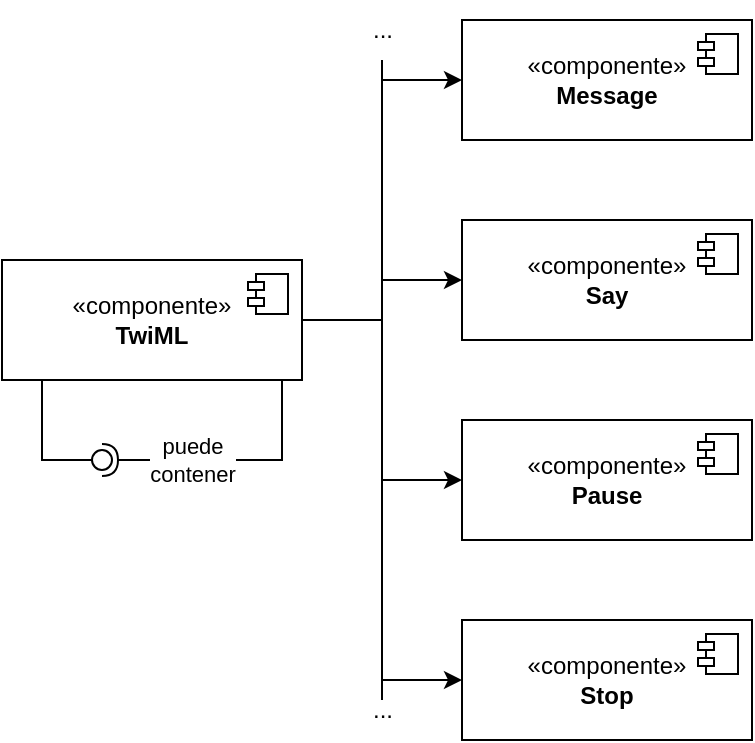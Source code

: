 <mxfile version="23.1.5" type="device">
  <diagram id="STEBfEphsbRQPfoHGECy" name="Página-1">
    <mxGraphModel dx="989" dy="578" grid="1" gridSize="10" guides="1" tooltips="1" connect="1" arrows="1" fold="1" page="1" pageScale="1" pageWidth="827" pageHeight="1169" math="0" shadow="0">
      <root>
        <mxCell id="0" />
        <mxCell id="1" parent="0" />
        <mxCell id="hQvGvdslbpYfb55w5hF3-105" value="«componente»&lt;br&gt;&lt;b&gt;TwiML&lt;/b&gt;" style="html=1;dropTarget=0;whiteSpace=wrap;" parent="1" vertex="1">
          <mxGeometry x="160" y="350" width="150" height="60" as="geometry" />
        </mxCell>
        <mxCell id="hQvGvdslbpYfb55w5hF3-106" value="" style="shape=module;jettyWidth=8;jettyHeight=4;" parent="hQvGvdslbpYfb55w5hF3-105" vertex="1">
          <mxGeometry x="1" width="20" height="20" relative="1" as="geometry">
            <mxPoint x="-27" y="7" as="offset" />
          </mxGeometry>
        </mxCell>
        <mxCell id="ky7jyVpQbeYRh609giS2-1" value="«componente»&lt;br&gt;&lt;b&gt;Message&lt;/b&gt;" style="html=1;dropTarget=0;whiteSpace=wrap;" vertex="1" parent="1">
          <mxGeometry x="390" y="230" width="145" height="60" as="geometry" />
        </mxCell>
        <mxCell id="ky7jyVpQbeYRh609giS2-2" value="" style="shape=module;jettyWidth=8;jettyHeight=4;" vertex="1" parent="ky7jyVpQbeYRh609giS2-1">
          <mxGeometry x="1" width="20" height="20" relative="1" as="geometry">
            <mxPoint x="-27" y="7" as="offset" />
          </mxGeometry>
        </mxCell>
        <mxCell id="ky7jyVpQbeYRh609giS2-3" value="" style="endArrow=classic;html=1;rounded=0;entryX=0;entryY=0.5;entryDx=0;entryDy=0;" edge="1" parent="1" target="ky7jyVpQbeYRh609giS2-1">
          <mxGeometry width="50" height="50" relative="1" as="geometry">
            <mxPoint x="350" y="260" as="sourcePoint" />
            <mxPoint x="400" y="370" as="targetPoint" />
          </mxGeometry>
        </mxCell>
        <mxCell id="ky7jyVpQbeYRh609giS2-4" value="«componente»&lt;br&gt;&lt;b&gt;Say&lt;/b&gt;" style="html=1;dropTarget=0;whiteSpace=wrap;" vertex="1" parent="1">
          <mxGeometry x="390" y="330" width="145" height="60" as="geometry" />
        </mxCell>
        <mxCell id="ky7jyVpQbeYRh609giS2-5" value="" style="shape=module;jettyWidth=8;jettyHeight=4;" vertex="1" parent="ky7jyVpQbeYRh609giS2-4">
          <mxGeometry x="1" width="20" height="20" relative="1" as="geometry">
            <mxPoint x="-27" y="7" as="offset" />
          </mxGeometry>
        </mxCell>
        <mxCell id="ky7jyVpQbeYRh609giS2-6" value="" style="endArrow=classic;html=1;rounded=0;entryX=0;entryY=0.5;entryDx=0;entryDy=0;" edge="1" parent="1" target="ky7jyVpQbeYRh609giS2-4">
          <mxGeometry width="50" height="50" relative="1" as="geometry">
            <mxPoint x="350" y="360" as="sourcePoint" />
            <mxPoint x="400" y="470" as="targetPoint" />
          </mxGeometry>
        </mxCell>
        <mxCell id="ky7jyVpQbeYRh609giS2-7" value="«componente»&lt;br&gt;&lt;b&gt;Pause&lt;/b&gt;" style="html=1;dropTarget=0;whiteSpace=wrap;" vertex="1" parent="1">
          <mxGeometry x="390" y="430" width="145" height="60" as="geometry" />
        </mxCell>
        <mxCell id="ky7jyVpQbeYRh609giS2-8" value="" style="shape=module;jettyWidth=8;jettyHeight=4;" vertex="1" parent="ky7jyVpQbeYRh609giS2-7">
          <mxGeometry x="1" width="20" height="20" relative="1" as="geometry">
            <mxPoint x="-27" y="7" as="offset" />
          </mxGeometry>
        </mxCell>
        <mxCell id="ky7jyVpQbeYRh609giS2-9" value="" style="endArrow=classic;html=1;rounded=0;entryX=0;entryY=0.5;entryDx=0;entryDy=0;" edge="1" parent="1" target="ky7jyVpQbeYRh609giS2-7">
          <mxGeometry width="50" height="50" relative="1" as="geometry">
            <mxPoint x="350" y="460" as="sourcePoint" />
            <mxPoint x="400" y="570" as="targetPoint" />
          </mxGeometry>
        </mxCell>
        <mxCell id="ky7jyVpQbeYRh609giS2-11" value="«componente»&lt;br&gt;&lt;b&gt;Stop&lt;/b&gt;" style="html=1;dropTarget=0;whiteSpace=wrap;" vertex="1" parent="1">
          <mxGeometry x="390" y="530" width="145" height="60" as="geometry" />
        </mxCell>
        <mxCell id="ky7jyVpQbeYRh609giS2-12" value="" style="shape=module;jettyWidth=8;jettyHeight=4;" vertex="1" parent="ky7jyVpQbeYRh609giS2-11">
          <mxGeometry x="1" width="20" height="20" relative="1" as="geometry">
            <mxPoint x="-27" y="7" as="offset" />
          </mxGeometry>
        </mxCell>
        <mxCell id="ky7jyVpQbeYRh609giS2-13" value="" style="endArrow=classic;html=1;rounded=0;entryX=0;entryY=0.5;entryDx=0;entryDy=0;" edge="1" parent="1" target="ky7jyVpQbeYRh609giS2-11">
          <mxGeometry width="50" height="50" relative="1" as="geometry">
            <mxPoint x="350" y="560" as="sourcePoint" />
            <mxPoint x="400" y="670" as="targetPoint" />
          </mxGeometry>
        </mxCell>
        <mxCell id="ky7jyVpQbeYRh609giS2-14" value="" style="endArrow=none;html=1;rounded=0;" edge="1" parent="1">
          <mxGeometry width="50" height="50" relative="1" as="geometry">
            <mxPoint x="350" y="570" as="sourcePoint" />
            <mxPoint x="350" y="250" as="targetPoint" />
          </mxGeometry>
        </mxCell>
        <mxCell id="ky7jyVpQbeYRh609giS2-15" value="" style="endArrow=none;html=1;rounded=0;exitX=1;exitY=0.5;exitDx=0;exitDy=0;" edge="1" parent="1" source="hQvGvdslbpYfb55w5hF3-105">
          <mxGeometry width="50" height="50" relative="1" as="geometry">
            <mxPoint x="360" y="480" as="sourcePoint" />
            <mxPoint x="350" y="380" as="targetPoint" />
          </mxGeometry>
        </mxCell>
        <mxCell id="ky7jyVpQbeYRh609giS2-16" value="..." style="text;html=1;align=center;verticalAlign=middle;resizable=0;points=[];autosize=1;strokeColor=none;fillColor=none;" vertex="1" parent="1">
          <mxGeometry x="335" y="220" width="30" height="30" as="geometry" />
        </mxCell>
        <mxCell id="ky7jyVpQbeYRh609giS2-17" value="..." style="text;html=1;align=center;verticalAlign=middle;resizable=0;points=[];autosize=1;strokeColor=none;fillColor=none;" vertex="1" parent="1">
          <mxGeometry x="335" y="560" width="30" height="30" as="geometry" />
        </mxCell>
        <mxCell id="ky7jyVpQbeYRh609giS2-35" value="" style="rounded=0;orthogonalLoop=1;jettySize=auto;html=1;endArrow=halfCircle;endFill=0;endSize=6;strokeWidth=1;sketch=0;" edge="1" parent="1">
          <mxGeometry relative="1" as="geometry">
            <mxPoint x="300" y="410" as="sourcePoint" />
            <mxPoint x="210" y="450" as="targetPoint" />
            <Array as="points">
              <mxPoint x="300" y="450" />
            </Array>
          </mxGeometry>
        </mxCell>
        <mxCell id="ky7jyVpQbeYRh609giS2-39" value="puede&lt;br&gt;contener" style="edgeLabel;html=1;align=center;verticalAlign=middle;resizable=0;points=[];" vertex="1" connectable="0" parent="ky7jyVpQbeYRh609giS2-35">
          <mxGeometry x="0.539" y="1" relative="1" as="geometry">
            <mxPoint x="15" y="-1" as="offset" />
          </mxGeometry>
        </mxCell>
        <mxCell id="ky7jyVpQbeYRh609giS2-36" value="" style="rounded=0;orthogonalLoop=1;jettySize=auto;html=1;endArrow=oval;endFill=0;sketch=0;sourcePerimeterSpacing=0;targetPerimeterSpacing=0;endSize=10;" edge="1" parent="1">
          <mxGeometry relative="1" as="geometry">
            <mxPoint x="180" y="410" as="sourcePoint" />
            <mxPoint x="210" y="450" as="targetPoint" />
            <Array as="points">
              <mxPoint x="180" y="450" />
            </Array>
          </mxGeometry>
        </mxCell>
        <mxCell id="ky7jyVpQbeYRh609giS2-37" value="" style="ellipse;whiteSpace=wrap;html=1;align=center;aspect=fixed;fillColor=none;strokeColor=none;resizable=0;perimeter=centerPerimeter;rotatable=0;allowArrows=0;points=[];outlineConnect=1;" vertex="1" parent="1">
          <mxGeometry x="230" y="445" width="10" height="10" as="geometry" />
        </mxCell>
      </root>
    </mxGraphModel>
  </diagram>
</mxfile>
